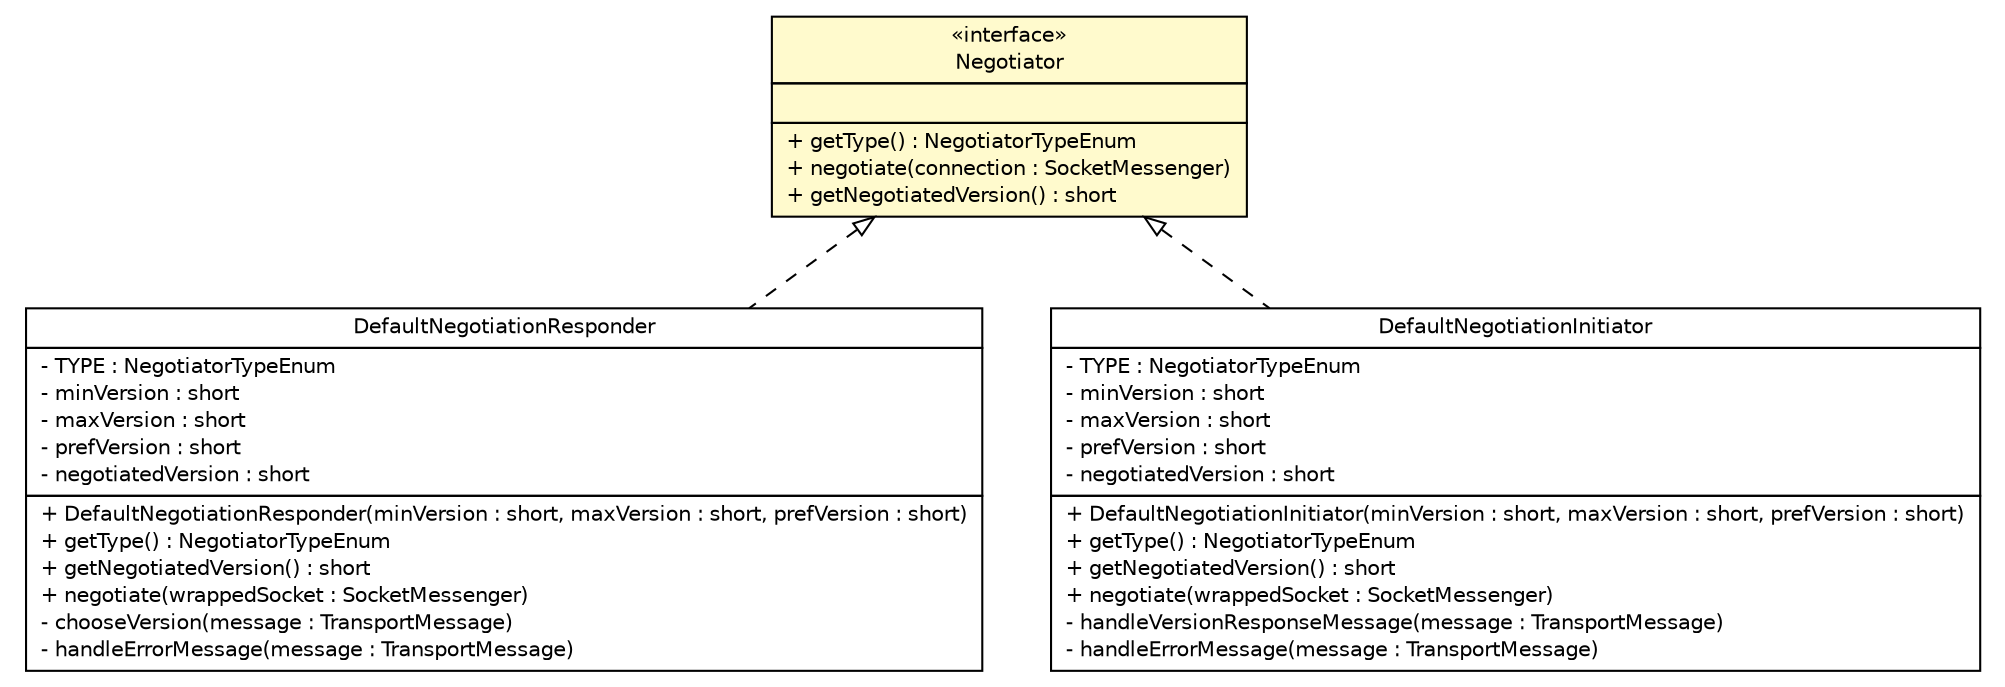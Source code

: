 #!/usr/local/bin/dot
#
# Class diagram 
# Generated by UMLGraph version R5_6 (http://www.umlgraph.org/)
#

digraph G {
	edge [fontname="Helvetica",fontsize=10,labelfontname="Helvetica",labelfontsize=10];
	node [fontname="Helvetica",fontsize=10,shape=plaintext];
	nodesep=0.25;
	ranksep=0.5;
	// org.ietf.nea.pt.socket.Negotiator
	c781 [label=<<table title="org.ietf.nea.pt.socket.Negotiator" border="0" cellborder="1" cellspacing="0" cellpadding="2" port="p" bgcolor="lemonChiffon" href="./Negotiator.html">
		<tr><td><table border="0" cellspacing="0" cellpadding="1">
<tr><td align="center" balign="center"> &#171;interface&#187; </td></tr>
<tr><td align="center" balign="center"> Negotiator </td></tr>
		</table></td></tr>
		<tr><td><table border="0" cellspacing="0" cellpadding="1">
<tr><td align="left" balign="left">  </td></tr>
		</table></td></tr>
		<tr><td><table border="0" cellspacing="0" cellpadding="1">
<tr><td align="left" balign="left"> + getType() : NegotiatorTypeEnum </td></tr>
<tr><td align="left" balign="left"> + negotiate(connection : SocketMessenger) </td></tr>
<tr><td align="left" balign="left"> + getNegotiatedVersion() : short </td></tr>
		</table></td></tr>
		</table>>, URL="./Negotiator.html", fontname="Helvetica", fontcolor="black", fontsize=10.0];
	// org.ietf.nea.pt.socket.simple.DefaultNegotiationResponder
	c786 [label=<<table title="org.ietf.nea.pt.socket.simple.DefaultNegotiationResponder" border="0" cellborder="1" cellspacing="0" cellpadding="2" port="p" href="./simple/DefaultNegotiationResponder.html">
		<tr><td><table border="0" cellspacing="0" cellpadding="1">
<tr><td align="center" balign="center"> DefaultNegotiationResponder </td></tr>
		</table></td></tr>
		<tr><td><table border="0" cellspacing="0" cellpadding="1">
<tr><td align="left" balign="left"> - TYPE : NegotiatorTypeEnum </td></tr>
<tr><td align="left" balign="left"> - minVersion : short </td></tr>
<tr><td align="left" balign="left"> - maxVersion : short </td></tr>
<tr><td align="left" balign="left"> - prefVersion : short </td></tr>
<tr><td align="left" balign="left"> - negotiatedVersion : short </td></tr>
		</table></td></tr>
		<tr><td><table border="0" cellspacing="0" cellpadding="1">
<tr><td align="left" balign="left"> + DefaultNegotiationResponder(minVersion : short, maxVersion : short, prefVersion : short) </td></tr>
<tr><td align="left" balign="left"> + getType() : NegotiatorTypeEnum </td></tr>
<tr><td align="left" balign="left"> + getNegotiatedVersion() : short </td></tr>
<tr><td align="left" balign="left"> + negotiate(wrappedSocket : SocketMessenger) </td></tr>
<tr><td align="left" balign="left"> - chooseVersion(message : TransportMessage) </td></tr>
<tr><td align="left" balign="left"> - handleErrorMessage(message : TransportMessage) </td></tr>
		</table></td></tr>
		</table>>, URL="./simple/DefaultNegotiationResponder.html", fontname="Helvetica", fontcolor="black", fontsize=10.0];
	// org.ietf.nea.pt.socket.simple.DefaultNegotiationInitiator
	c790 [label=<<table title="org.ietf.nea.pt.socket.simple.DefaultNegotiationInitiator" border="0" cellborder="1" cellspacing="0" cellpadding="2" port="p" href="./simple/DefaultNegotiationInitiator.html">
		<tr><td><table border="0" cellspacing="0" cellpadding="1">
<tr><td align="center" balign="center"> DefaultNegotiationInitiator </td></tr>
		</table></td></tr>
		<tr><td><table border="0" cellspacing="0" cellpadding="1">
<tr><td align="left" balign="left"> - TYPE : NegotiatorTypeEnum </td></tr>
<tr><td align="left" balign="left"> - minVersion : short </td></tr>
<tr><td align="left" balign="left"> - maxVersion : short </td></tr>
<tr><td align="left" balign="left"> - prefVersion : short </td></tr>
<tr><td align="left" balign="left"> - negotiatedVersion : short </td></tr>
		</table></td></tr>
		<tr><td><table border="0" cellspacing="0" cellpadding="1">
<tr><td align="left" balign="left"> + DefaultNegotiationInitiator(minVersion : short, maxVersion : short, prefVersion : short) </td></tr>
<tr><td align="left" balign="left"> + getType() : NegotiatorTypeEnum </td></tr>
<tr><td align="left" balign="left"> + getNegotiatedVersion() : short </td></tr>
<tr><td align="left" balign="left"> + negotiate(wrappedSocket : SocketMessenger) </td></tr>
<tr><td align="left" balign="left"> - handleVersionResponseMessage(message : TransportMessage) </td></tr>
<tr><td align="left" balign="left"> - handleErrorMessage(message : TransportMessage) </td></tr>
		</table></td></tr>
		</table>>, URL="./simple/DefaultNegotiationInitiator.html", fontname="Helvetica", fontcolor="black", fontsize=10.0];
	//org.ietf.nea.pt.socket.simple.DefaultNegotiationResponder implements org.ietf.nea.pt.socket.Negotiator
	c781:p -> c786:p [dir=back,arrowtail=empty,style=dashed];
	//org.ietf.nea.pt.socket.simple.DefaultNegotiationInitiator implements org.ietf.nea.pt.socket.Negotiator
	c781:p -> c790:p [dir=back,arrowtail=empty,style=dashed];
}

